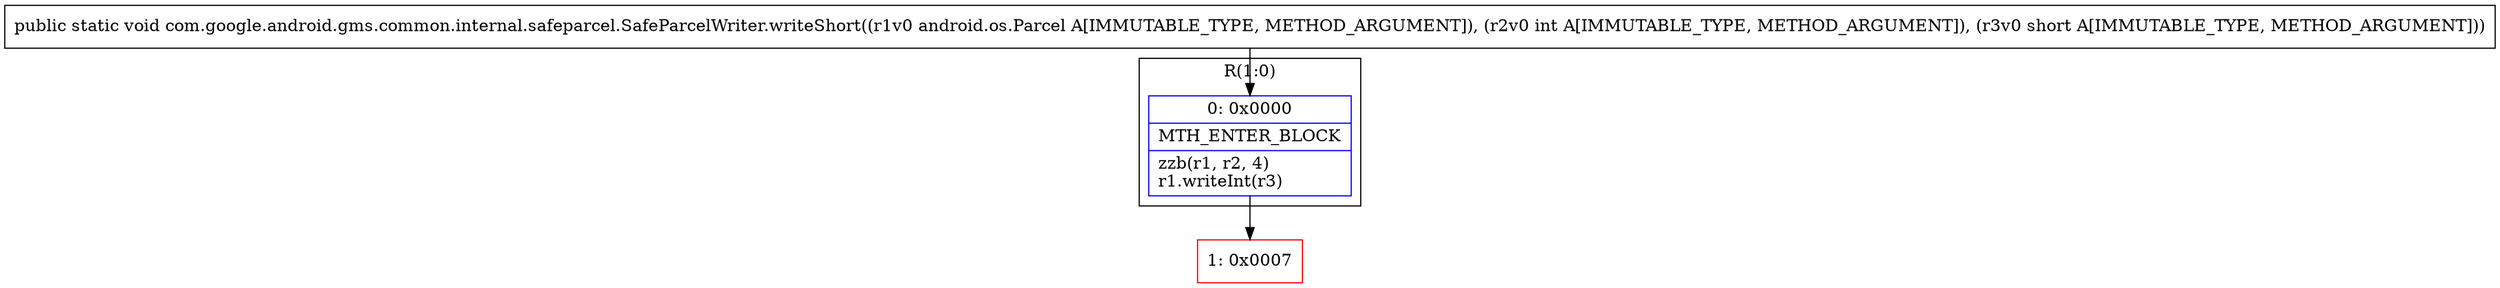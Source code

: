 digraph "CFG forcom.google.android.gms.common.internal.safeparcel.SafeParcelWriter.writeShort(Landroid\/os\/Parcel;IS)V" {
subgraph cluster_Region_866646696 {
label = "R(1:0)";
node [shape=record,color=blue];
Node_0 [shape=record,label="{0\:\ 0x0000|MTH_ENTER_BLOCK\l|zzb(r1, r2, 4)\lr1.writeInt(r3)\l}"];
}
Node_1 [shape=record,color=red,label="{1\:\ 0x0007}"];
MethodNode[shape=record,label="{public static void com.google.android.gms.common.internal.safeparcel.SafeParcelWriter.writeShort((r1v0 android.os.Parcel A[IMMUTABLE_TYPE, METHOD_ARGUMENT]), (r2v0 int A[IMMUTABLE_TYPE, METHOD_ARGUMENT]), (r3v0 short A[IMMUTABLE_TYPE, METHOD_ARGUMENT])) }"];
MethodNode -> Node_0;
Node_0 -> Node_1;
}

